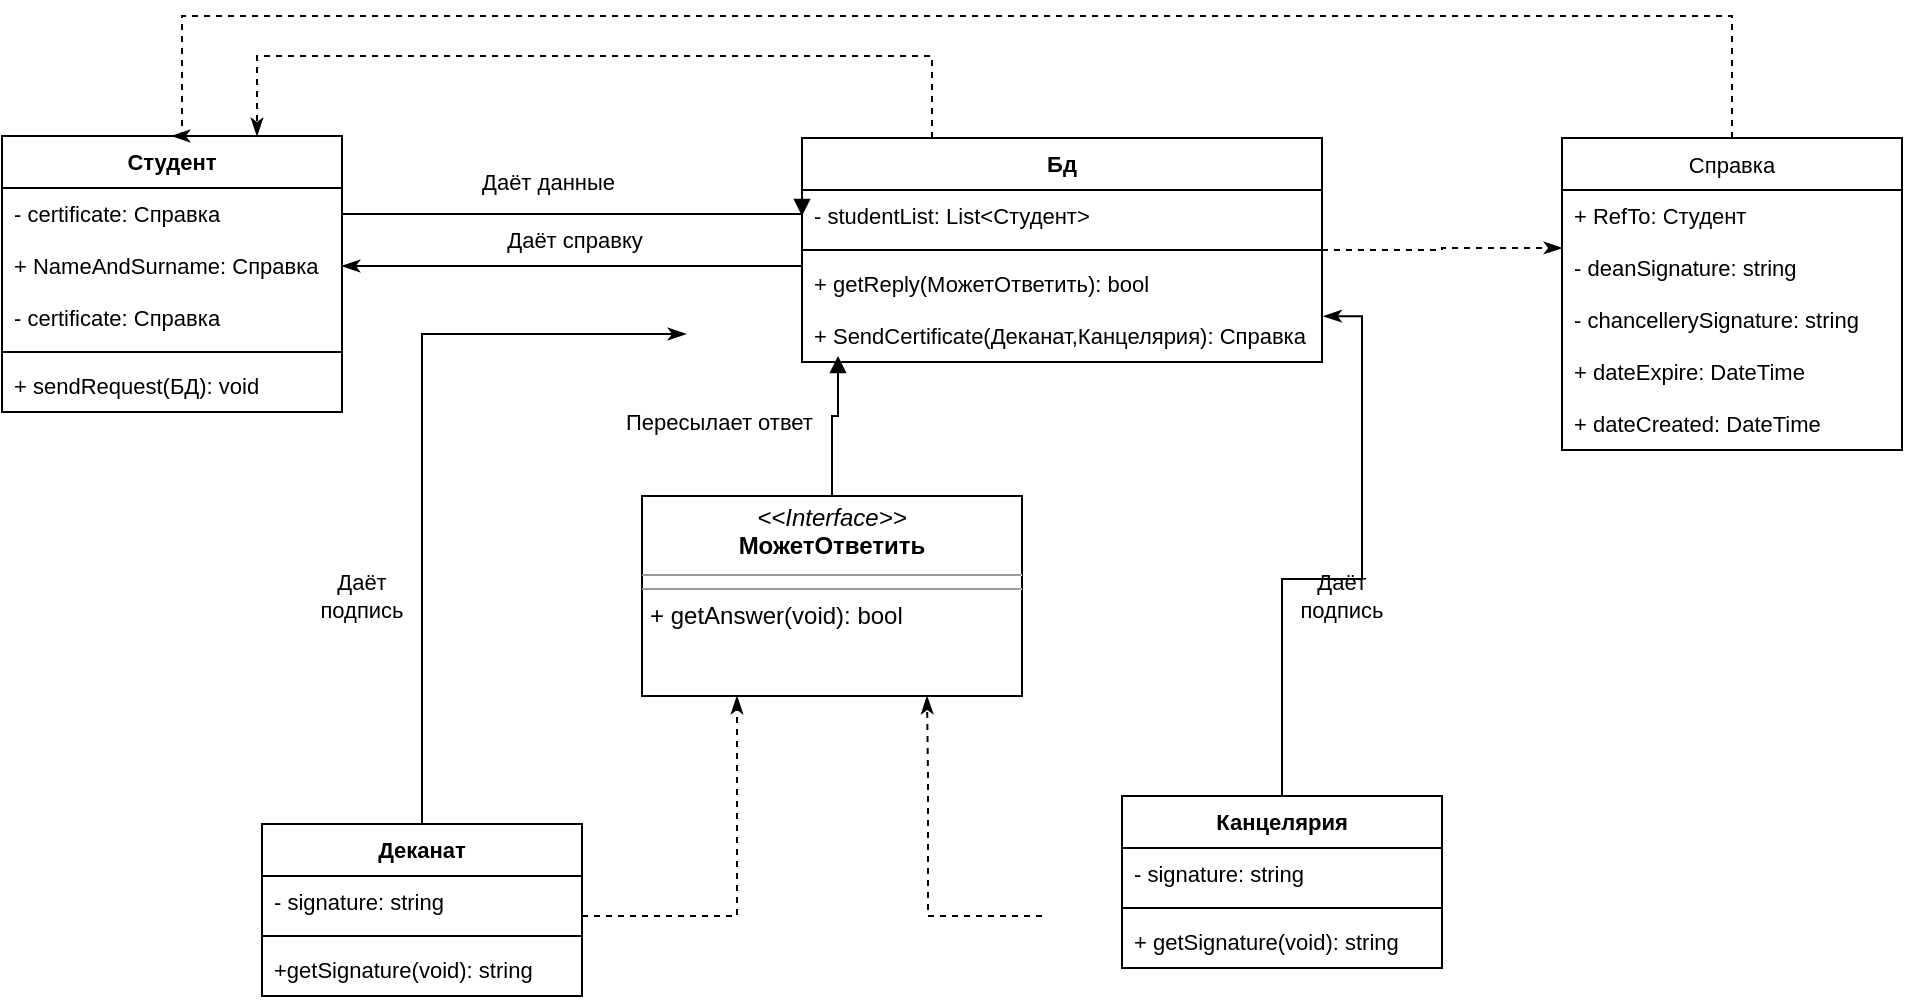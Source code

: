 <mxfile version="15.8.8" type="onedrive"><diagram id="C5RBs43oDa-KdzZeNtuy" name="Page-1"><mxGraphModel dx="1102" dy="582" grid="1" gridSize="10" guides="1" tooltips="1" connect="1" arrows="1" fold="1" page="1" pageScale="1" pageWidth="1169" pageHeight="827" math="0" shadow="0"><root><mxCell id="WIyWlLk6GJQsqaUBKTNV-0"/><mxCell id="WIyWlLk6GJQsqaUBKTNV-1" parent="WIyWlLk6GJQsqaUBKTNV-0"/><mxCell id="07bb8b-e4fL1Rcd0Dr1r-36" style="edgeStyle=orthogonalEdgeStyle;rounded=0;orthogonalLoop=1;jettySize=auto;html=1;fontSize=11;endArrow=classicThin;endFill=1;dashed=1;entryX=0.75;entryY=1;entryDx=0;entryDy=0;" parent="WIyWlLk6GJQsqaUBKTNV-1" target="07bb8b-e4fL1Rcd0Dr1r-25" edge="1"><mxGeometry relative="1" as="geometry"><mxPoint x="550" y="480.034" as="sourcePoint"/><mxPoint x="490" y="380" as="targetPoint"/><Array as="points"><mxPoint x="493" y="480"/><mxPoint x="493" y="410"/></Array></mxGeometry></mxCell><mxCell id="07bb8b-e4fL1Rcd0Dr1r-35" style="edgeStyle=orthogonalEdgeStyle;rounded=0;orthogonalLoop=1;jettySize=auto;html=1;entryX=0.25;entryY=1;entryDx=0;entryDy=0;fontSize=11;endArrow=classicThin;endFill=1;dashed=1;" parent="WIyWlLk6GJQsqaUBKTNV-1" target="07bb8b-e4fL1Rcd0Dr1r-25" edge="1"><mxGeometry relative="1" as="geometry"><mxPoint x="320" y="480.034" as="sourcePoint"/><Array as="points"><mxPoint x="398" y="480"/></Array></mxGeometry></mxCell><mxCell id="07bb8b-e4fL1Rcd0Dr1r-11" value="Студент" style="swimlane;fontStyle=1;align=center;verticalAlign=top;childLayout=stackLayout;horizontal=1;startSize=26;horizontalStack=0;resizeParent=1;resizeParentMax=0;resizeLast=0;collapsible=1;marginBottom=0;fontSize=11;" parent="WIyWlLk6GJQsqaUBKTNV-1" vertex="1"><mxGeometry x="30" y="90" width="170" height="138" as="geometry"/></mxCell><mxCell id="Hjk4R4yozhPp2_s8tiZm-0" value="- certificate: Справка" style="text;strokeColor=none;fillColor=none;align=left;verticalAlign=top;spacingLeft=4;spacingRight=4;overflow=hidden;rotatable=0;points=[[0,0.5],[1,0.5]];portConstraint=eastwest;fontSize=11;" vertex="1" parent="07bb8b-e4fL1Rcd0Dr1r-11"><mxGeometry y="26" width="170" height="26" as="geometry"/></mxCell><mxCell id="07bb8b-e4fL1Rcd0Dr1r-12" value="+ NameAndSurname: Справка" style="text;strokeColor=none;fillColor=none;align=left;verticalAlign=top;spacingLeft=4;spacingRight=4;overflow=hidden;rotatable=0;points=[[0,0.5],[1,0.5]];portConstraint=eastwest;fontSize=11;" parent="07bb8b-e4fL1Rcd0Dr1r-11" vertex="1"><mxGeometry y="52" width="170" height="26" as="geometry"/></mxCell><mxCell id="Hjk4R4yozhPp2_s8tiZm-2" value="- certificate: Справка" style="text;strokeColor=none;fillColor=none;align=left;verticalAlign=top;spacingLeft=4;spacingRight=4;overflow=hidden;rotatable=0;points=[[0,0.5],[1,0.5]];portConstraint=eastwest;fontSize=11;" vertex="1" parent="07bb8b-e4fL1Rcd0Dr1r-11"><mxGeometry y="78" width="170" height="26" as="geometry"/></mxCell><mxCell id="07bb8b-e4fL1Rcd0Dr1r-13" value="" style="line;strokeWidth=1;fillColor=none;align=left;verticalAlign=middle;spacingTop=-1;spacingLeft=3;spacingRight=3;rotatable=0;labelPosition=right;points=[];portConstraint=eastwest;fontSize=11;" parent="07bb8b-e4fL1Rcd0Dr1r-11" vertex="1"><mxGeometry y="104" width="170" height="8" as="geometry"/></mxCell><mxCell id="07bb8b-e4fL1Rcd0Dr1r-14" value="+ sendRequest(БД): void" style="text;strokeColor=none;fillColor=none;align=left;verticalAlign=top;spacingLeft=4;spacingRight=4;overflow=hidden;rotatable=0;points=[[0,0.5],[1,0.5]];portConstraint=eastwest;fontSize=11;" parent="07bb8b-e4fL1Rcd0Dr1r-11" vertex="1"><mxGeometry y="112" width="170" height="26" as="geometry"/></mxCell><mxCell id="07bb8b-e4fL1Rcd0Dr1r-72" style="edgeStyle=orthogonalEdgeStyle;rounded=0;orthogonalLoop=1;jettySize=auto;html=1;entryX=0;entryY=0.115;entryDx=0;entryDy=0;entryPerimeter=0;dashed=1;fontSize=11;endArrow=classicThin;endFill=1;" parent="WIyWlLk6GJQsqaUBKTNV-1" source="07bb8b-e4fL1Rcd0Dr1r-15" target="07bb8b-e4fL1Rcd0Dr1r-64" edge="1"><mxGeometry relative="1" as="geometry"/></mxCell><mxCell id="07bb8b-e4fL1Rcd0Dr1r-73" style="edgeStyle=orthogonalEdgeStyle;rounded=0;orthogonalLoop=1;jettySize=auto;html=1;fontSize=11;endArrow=classicThin;endFill=1;entryX=1;entryY=0.5;entryDx=0;entryDy=0;" parent="WIyWlLk6GJQsqaUBKTNV-1" source="07bb8b-e4fL1Rcd0Dr1r-15" target="07bb8b-e4fL1Rcd0Dr1r-12" edge="1"><mxGeometry relative="1" as="geometry"><Array as="points"><mxPoint x="360" y="155"/><mxPoint x="360" y="155"/></Array><mxPoint x="210" y="170" as="targetPoint"/></mxGeometry></mxCell><mxCell id="07bb8b-e4fL1Rcd0Dr1r-74" value="Даёт справку" style="edgeLabel;html=1;align=center;verticalAlign=middle;resizable=0;points=[];fontSize=11;" parent="07bb8b-e4fL1Rcd0Dr1r-73" vertex="1" connectable="0"><mxGeometry x="0.141" y="2" relative="1" as="geometry"><mxPoint x="17" y="-15" as="offset"/></mxGeometry></mxCell><mxCell id="07bb8b-e4fL1Rcd0Dr1r-15" value="Бд" style="swimlane;fontStyle=1;align=center;verticalAlign=top;childLayout=stackLayout;horizontal=1;startSize=26;horizontalStack=0;resizeParent=1;resizeParentMax=0;resizeLast=0;collapsible=1;marginBottom=0;fontSize=11;" parent="WIyWlLk6GJQsqaUBKTNV-1" vertex="1"><mxGeometry x="430" y="91" width="260" height="112" as="geometry"/></mxCell><mxCell id="07bb8b-e4fL1Rcd0Dr1r-16" value="- studentList: List&lt;Студент&gt;" style="text;strokeColor=none;fillColor=none;align=left;verticalAlign=top;spacingLeft=4;spacingRight=4;overflow=hidden;rotatable=0;points=[[0,0.5],[1,0.5]];portConstraint=eastwest;fontSize=11;" parent="07bb8b-e4fL1Rcd0Dr1r-15" vertex="1"><mxGeometry y="26" width="260" height="26" as="geometry"/></mxCell><mxCell id="07bb8b-e4fL1Rcd0Dr1r-17" value="" style="line;strokeWidth=1;fillColor=none;align=left;verticalAlign=middle;spacingTop=-1;spacingLeft=3;spacingRight=3;rotatable=0;labelPosition=right;points=[];portConstraint=eastwest;fontSize=11;" parent="07bb8b-e4fL1Rcd0Dr1r-15" vertex="1"><mxGeometry y="52" width="260" height="8" as="geometry"/></mxCell><mxCell id="07bb8b-e4fL1Rcd0Dr1r-43" value="+ getReply(МожетОтветить): bool&#10;&#10;" style="text;strokeColor=none;fillColor=none;align=left;verticalAlign=top;spacingLeft=4;spacingRight=4;overflow=hidden;rotatable=0;points=[[0,0.5],[1,0.5]];portConstraint=eastwest;fontSize=11;" parent="07bb8b-e4fL1Rcd0Dr1r-15" vertex="1"><mxGeometry y="60" width="260" height="26" as="geometry"/></mxCell><mxCell id="07bb8b-e4fL1Rcd0Dr1r-41" value="+ SendCertificate(Деканат,Канцелярия): Справка" style="text;strokeColor=none;fillColor=none;align=left;verticalAlign=top;spacingLeft=4;spacingRight=4;overflow=hidden;rotatable=0;points=[[0,0.5],[1,0.5]];portConstraint=eastwest;fontSize=11;" parent="07bb8b-e4fL1Rcd0Dr1r-15" vertex="1"><mxGeometry y="86" width="260" height="26" as="geometry"/></mxCell><mxCell id="07bb8b-e4fL1Rcd0Dr1r-25" value="&lt;p style=&quot;margin: 0px ; margin-top: 4px ; text-align: center&quot;&gt;&lt;i&gt;&amp;lt;&amp;lt;Interface&amp;gt;&amp;gt;&lt;/i&gt;&lt;br&gt;&lt;b&gt;МожетОтветить&lt;/b&gt;&lt;br&gt;&lt;/p&gt;&lt;hr size=&quot;1&quot;&gt;&lt;hr size=&quot;1&quot;&gt;&lt;p style=&quot;margin: 0px ; margin-left: 4px&quot;&gt;+ getAnswer(void): bool&lt;br&gt;&lt;/p&gt;" style="verticalAlign=top;align=left;overflow=fill;fontSize=12;fontFamily=Helvetica;html=1;comic=0;jiggle=1;" parent="WIyWlLk6GJQsqaUBKTNV-1" vertex="1"><mxGeometry x="350" y="270" width="190" height="100" as="geometry"/></mxCell><mxCell id="07bb8b-e4fL1Rcd0Dr1r-27" value="Даёт данные" style="endArrow=block;endFill=1;html=1;edgeStyle=orthogonalEdgeStyle;align=left;verticalAlign=top;rounded=0;fontSize=11;entryX=0;entryY=0.5;entryDx=0;entryDy=0;" parent="WIyWlLk6GJQsqaUBKTNV-1" target="07bb8b-e4fL1Rcd0Dr1r-16" edge="1"><mxGeometry x="-0.404" y="29" relative="1" as="geometry"><mxPoint x="200" y="130" as="sourcePoint"/><mxPoint x="340" y="140" as="targetPoint"/><Array as="points"><mxPoint x="200" y="129"/></Array><mxPoint as="offset"/></mxGeometry></mxCell><mxCell id="07bb8b-e4fL1Rcd0Dr1r-32" style="edgeStyle=orthogonalEdgeStyle;rounded=0;orthogonalLoop=1;jettySize=auto;html=1;entryX=0.75;entryY=0;entryDx=0;entryDy=0;fontSize=11;endArrow=classicThin;endFill=1;dashed=1;exitX=0.25;exitY=0;exitDx=0;exitDy=0;" parent="WIyWlLk6GJQsqaUBKTNV-1" source="07bb8b-e4fL1Rcd0Dr1r-15" target="07bb8b-e4fL1Rcd0Dr1r-11" edge="1"><mxGeometry relative="1" as="geometry"><Array as="points"><mxPoint x="435" y="50"/><mxPoint x="160" y="50"/></Array></mxGeometry></mxCell><mxCell id="07bb8b-e4fL1Rcd0Dr1r-37" value="Пересылает ответ" style="endArrow=block;endFill=1;html=1;edgeStyle=orthogonalEdgeStyle;align=left;verticalAlign=top;rounded=0;fontSize=11;exitX=0.5;exitY=0;exitDx=0;exitDy=0;" parent="WIyWlLk6GJQsqaUBKTNV-1" source="07bb8b-e4fL1Rcd0Dr1r-25" edge="1"><mxGeometry x="0.096" y="105" relative="1" as="geometry"><mxPoint x="490" y="200" as="sourcePoint"/><mxPoint x="448" y="200" as="targetPoint"/><Array as="points"><mxPoint x="445" y="230"/><mxPoint x="448" y="230"/></Array><mxPoint x="-105" y="95" as="offset"/></mxGeometry></mxCell><mxCell id="07bb8b-e4fL1Rcd0Dr1r-61" style="edgeStyle=orthogonalEdgeStyle;rounded=0;orthogonalLoop=1;jettySize=auto;html=1;fontSize=11;endArrow=classicThin;endFill=1;" parent="WIyWlLk6GJQsqaUBKTNV-1" source="07bb8b-e4fL1Rcd0Dr1r-44" edge="1"><mxGeometry relative="1" as="geometry"><mxPoint x="372" y="189" as="targetPoint"/><Array as="points"><mxPoint x="240" y="189"/><mxPoint x="372" y="189"/></Array></mxGeometry></mxCell><mxCell id="07bb8b-e4fL1Rcd0Dr1r-44" value="Деканат" style="swimlane;fontStyle=1;align=center;verticalAlign=top;childLayout=stackLayout;horizontal=1;startSize=26;horizontalStack=0;resizeParent=1;resizeParentMax=0;resizeLast=0;collapsible=1;marginBottom=0;comic=0;jiggle=1;fontSize=11;" parent="WIyWlLk6GJQsqaUBKTNV-1" vertex="1"><mxGeometry x="160" y="434" width="160" height="86" as="geometry"/></mxCell><mxCell id="07bb8b-e4fL1Rcd0Dr1r-48" value="- signature: string" style="text;strokeColor=none;fillColor=none;align=left;verticalAlign=top;spacingLeft=4;spacingRight=4;overflow=hidden;rotatable=0;points=[[0,0.5],[1,0.5]];portConstraint=eastwest;fontSize=11;" parent="07bb8b-e4fL1Rcd0Dr1r-44" vertex="1"><mxGeometry y="26" width="160" height="26" as="geometry"/></mxCell><mxCell id="07bb8b-e4fL1Rcd0Dr1r-46" value="" style="line;strokeWidth=1;fillColor=none;align=left;verticalAlign=middle;spacingTop=-1;spacingLeft=3;spacingRight=3;rotatable=0;labelPosition=right;points=[];portConstraint=eastwest;comic=0;jiggle=1;fontSize=11;" parent="07bb8b-e4fL1Rcd0Dr1r-44" vertex="1"><mxGeometry y="52" width="160" height="8" as="geometry"/></mxCell><mxCell id="07bb8b-e4fL1Rcd0Dr1r-47" value="+getSignature(void): string" style="text;strokeColor=none;fillColor=none;align=left;verticalAlign=top;spacingLeft=4;spacingRight=4;overflow=hidden;rotatable=0;points=[[0,0.5],[1,0.5]];portConstraint=eastwest;comic=0;jiggle=1;fontSize=11;" parent="07bb8b-e4fL1Rcd0Dr1r-44" vertex="1"><mxGeometry y="60" width="160" height="26" as="geometry"/></mxCell><mxCell id="07bb8b-e4fL1Rcd0Dr1r-62" style="edgeStyle=orthogonalEdgeStyle;rounded=0;orthogonalLoop=1;jettySize=auto;html=1;entryX=1.003;entryY=0.118;entryDx=0;entryDy=0;fontSize=11;endArrow=classicThin;endFill=1;entryPerimeter=0;" parent="WIyWlLk6GJQsqaUBKTNV-1" source="07bb8b-e4fL1Rcd0Dr1r-54" target="07bb8b-e4fL1Rcd0Dr1r-41" edge="1"><mxGeometry relative="1" as="geometry"/></mxCell><mxCell id="07bb8b-e4fL1Rcd0Dr1r-54" value="Канцелярия" style="swimlane;fontStyle=1;align=center;verticalAlign=top;childLayout=stackLayout;horizontal=1;startSize=26;horizontalStack=0;resizeParent=1;resizeParentMax=0;resizeLast=0;collapsible=1;marginBottom=0;comic=0;jiggle=1;fontSize=11;" parent="WIyWlLk6GJQsqaUBKTNV-1" vertex="1"><mxGeometry x="590" y="420" width="160" height="86" as="geometry"/></mxCell><mxCell id="07bb8b-e4fL1Rcd0Dr1r-56" value="- signature: string" style="text;strokeColor=none;fillColor=none;align=left;verticalAlign=top;spacingLeft=4;spacingRight=4;overflow=hidden;rotatable=0;points=[[0,0.5],[1,0.5]];portConstraint=eastwest;fontSize=11;" parent="07bb8b-e4fL1Rcd0Dr1r-54" vertex="1"><mxGeometry y="26" width="160" height="26" as="geometry"/></mxCell><mxCell id="07bb8b-e4fL1Rcd0Dr1r-57" value="" style="line;strokeWidth=1;fillColor=none;align=left;verticalAlign=middle;spacingTop=-1;spacingLeft=3;spacingRight=3;rotatable=0;labelPosition=right;points=[];portConstraint=eastwest;comic=0;jiggle=1;fontSize=11;" parent="07bb8b-e4fL1Rcd0Dr1r-54" vertex="1"><mxGeometry y="52" width="160" height="8" as="geometry"/></mxCell><mxCell id="07bb8b-e4fL1Rcd0Dr1r-58" value="+ getSignature(void): string" style="text;strokeColor=none;fillColor=none;align=left;verticalAlign=top;spacingLeft=4;spacingRight=4;overflow=hidden;rotatable=0;points=[[0,0.5],[1,0.5]];portConstraint=eastwest;comic=0;jiggle=1;fontSize=11;" parent="07bb8b-e4fL1Rcd0Dr1r-54" vertex="1"><mxGeometry y="60" width="160" height="26" as="geometry"/></mxCell><mxCell id="07bb8b-e4fL1Rcd0Dr1r-70" style="edgeStyle=orthogonalEdgeStyle;rounded=0;orthogonalLoop=1;jettySize=auto;html=1;fontSize=11;endArrow=classicThin;endFill=1;entryX=0.5;entryY=0;entryDx=0;entryDy=0;dashed=1;" parent="WIyWlLk6GJQsqaUBKTNV-1" source="07bb8b-e4fL1Rcd0Dr1r-63" target="07bb8b-e4fL1Rcd0Dr1r-11" edge="1"><mxGeometry relative="1" as="geometry"><mxPoint x="150" y="60" as="targetPoint"/><Array as="points"><mxPoint x="895" y="30"/><mxPoint x="120" y="30"/></Array></mxGeometry></mxCell><mxCell id="07bb8b-e4fL1Rcd0Dr1r-63" value="Справка" style="swimlane;fontStyle=0;childLayout=stackLayout;horizontal=1;startSize=26;fillColor=none;horizontalStack=0;resizeParent=1;resizeParentMax=0;resizeLast=0;collapsible=1;marginBottom=0;comic=0;jiggle=1;fontSize=11;" parent="WIyWlLk6GJQsqaUBKTNV-1" vertex="1"><mxGeometry x="810" y="91" width="170" height="156" as="geometry"/></mxCell><mxCell id="07bb8b-e4fL1Rcd0Dr1r-68" value="+ RefTo: Студент" style="text;strokeColor=none;fillColor=none;align=left;verticalAlign=top;spacingLeft=4;spacingRight=4;overflow=hidden;rotatable=0;points=[[0,0.5],[1,0.5]];portConstraint=eastwest;comic=0;jiggle=1;fontSize=11;" parent="07bb8b-e4fL1Rcd0Dr1r-63" vertex="1"><mxGeometry y="26" width="170" height="26" as="geometry"/></mxCell><mxCell id="07bb8b-e4fL1Rcd0Dr1r-64" value="- deanSignature: string" style="text;strokeColor=none;fillColor=none;align=left;verticalAlign=top;spacingLeft=4;spacingRight=4;overflow=hidden;rotatable=0;points=[[0,0.5],[1,0.5]];portConstraint=eastwest;comic=0;jiggle=1;fontSize=11;" parent="07bb8b-e4fL1Rcd0Dr1r-63" vertex="1"><mxGeometry y="52" width="170" height="26" as="geometry"/></mxCell><mxCell id="07bb8b-e4fL1Rcd0Dr1r-65" value="- chancellerySignature: string" style="text;strokeColor=none;fillColor=none;align=left;verticalAlign=top;spacingLeft=4;spacingRight=4;overflow=hidden;rotatable=0;points=[[0,0.5],[1,0.5]];portConstraint=eastwest;comic=0;jiggle=1;fontSize=11;" parent="07bb8b-e4fL1Rcd0Dr1r-63" vertex="1"><mxGeometry y="78" width="170" height="26" as="geometry"/></mxCell><mxCell id="07bb8b-e4fL1Rcd0Dr1r-66" value="+ dateExpire: DateTime" style="text;strokeColor=none;fillColor=none;align=left;verticalAlign=top;spacingLeft=4;spacingRight=4;overflow=hidden;rotatable=0;points=[[0,0.5],[1,0.5]];portConstraint=eastwest;comic=0;jiggle=1;fontSize=11;" parent="07bb8b-e4fL1Rcd0Dr1r-63" vertex="1"><mxGeometry y="104" width="170" height="26" as="geometry"/></mxCell><mxCell id="07bb8b-e4fL1Rcd0Dr1r-67" value="+ dateCreated: DateTime" style="text;strokeColor=none;fillColor=none;align=left;verticalAlign=top;spacingLeft=4;spacingRight=4;overflow=hidden;rotatable=0;points=[[0,0.5],[1,0.5]];portConstraint=eastwest;comic=0;jiggle=1;fontSize=11;" parent="07bb8b-e4fL1Rcd0Dr1r-63" vertex="1"><mxGeometry y="130" width="170" height="26" as="geometry"/></mxCell><mxCell id="07bb8b-e4fL1Rcd0Dr1r-76" value="Даёт подпись" style="text;html=1;strokeColor=none;fillColor=none;align=center;verticalAlign=middle;whiteSpace=wrap;rounded=0;comic=0;jiggle=1;fontSize=11;" parent="WIyWlLk6GJQsqaUBKTNV-1" vertex="1"><mxGeometry x="180" y="305" width="60" height="30" as="geometry"/></mxCell><mxCell id="07bb8b-e4fL1Rcd0Dr1r-77" value="Даёт подпись" style="text;html=1;strokeColor=none;fillColor=none;align=center;verticalAlign=middle;whiteSpace=wrap;rounded=0;comic=0;jiggle=1;fontSize=11;" parent="WIyWlLk6GJQsqaUBKTNV-1" vertex="1"><mxGeometry x="670" y="305" width="60" height="30" as="geometry"/></mxCell></root></mxGraphModel></diagram></mxfile>
